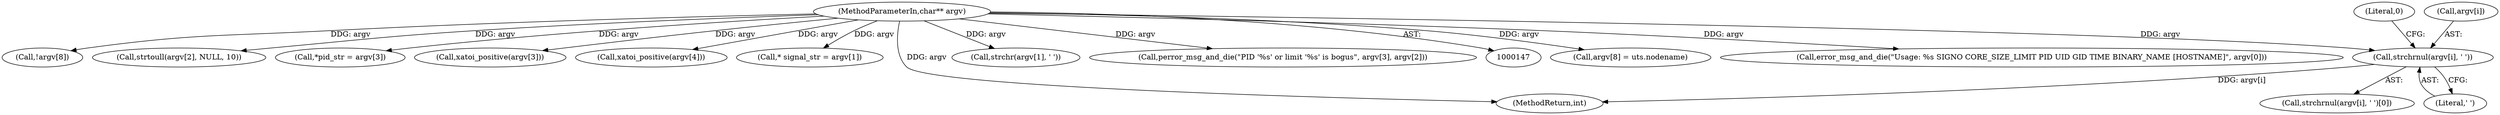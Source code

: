 digraph "0_abrt_8939398b82006ba1fec4ed491339fc075f43fc7c_1@API" {
"1000201" [label="(Call,strchrnul(argv[i], ' '))"];
"1000149" [label="(MethodParameterIn,char** argv)"];
"1000205" [label="(Literal,' ')"];
"1000201" [label="(Call,strchrnul(argv[i], ' '))"];
"1000359" [label="(Call,argv[8] = uts.nodename)"];
"1000176" [label="(Call,error_msg_and_die(\"Usage: %s SIGNO CORE_SIZE_LIMIT PID UID GID TIME BINARY_NAME [HOSTNAME]\", argv[0]))"];
"1000206" [label="(Literal,0)"];
"1000351" [label="(Call,!argv[8])"];
"1000275" [label="(Call,strtoull(argv[2], NULL, 10))"];
"1000149" [label="(MethodParameterIn,char** argv)"];
"1000300" [label="(Call,*pid_str = argv[3])"];
"1000308" [label="(Call,xatoi_positive(argv[3]))"];
"1000315" [label="(Call,xatoi_positive(argv[4]))"];
"1000262" [label="(Call,* signal_str = argv[1])"];
"1000200" [label="(Call,strchrnul(argv[i], ' ')[0])"];
"1000202" [label="(Call,argv[i])"];
"1001228" [label="(MethodReturn,int)"];
"1000182" [label="(Call,strchr(argv[1], ' '))"];
"1000326" [label="(Call,perror_msg_and_die(\"PID '%s' or limit '%s' is bogus\", argv[3], argv[2]))"];
"1000201" -> "1000200"  [label="AST: "];
"1000201" -> "1000205"  [label="CFG: "];
"1000202" -> "1000201"  [label="AST: "];
"1000205" -> "1000201"  [label="AST: "];
"1000206" -> "1000201"  [label="CFG: "];
"1000201" -> "1001228"  [label="DDG: argv[i]"];
"1000149" -> "1000201"  [label="DDG: argv"];
"1000149" -> "1000147"  [label="AST: "];
"1000149" -> "1001228"  [label="DDG: argv"];
"1000149" -> "1000176"  [label="DDG: argv"];
"1000149" -> "1000182"  [label="DDG: argv"];
"1000149" -> "1000262"  [label="DDG: argv"];
"1000149" -> "1000275"  [label="DDG: argv"];
"1000149" -> "1000300"  [label="DDG: argv"];
"1000149" -> "1000308"  [label="DDG: argv"];
"1000149" -> "1000315"  [label="DDG: argv"];
"1000149" -> "1000326"  [label="DDG: argv"];
"1000149" -> "1000351"  [label="DDG: argv"];
"1000149" -> "1000359"  [label="DDG: argv"];
}
